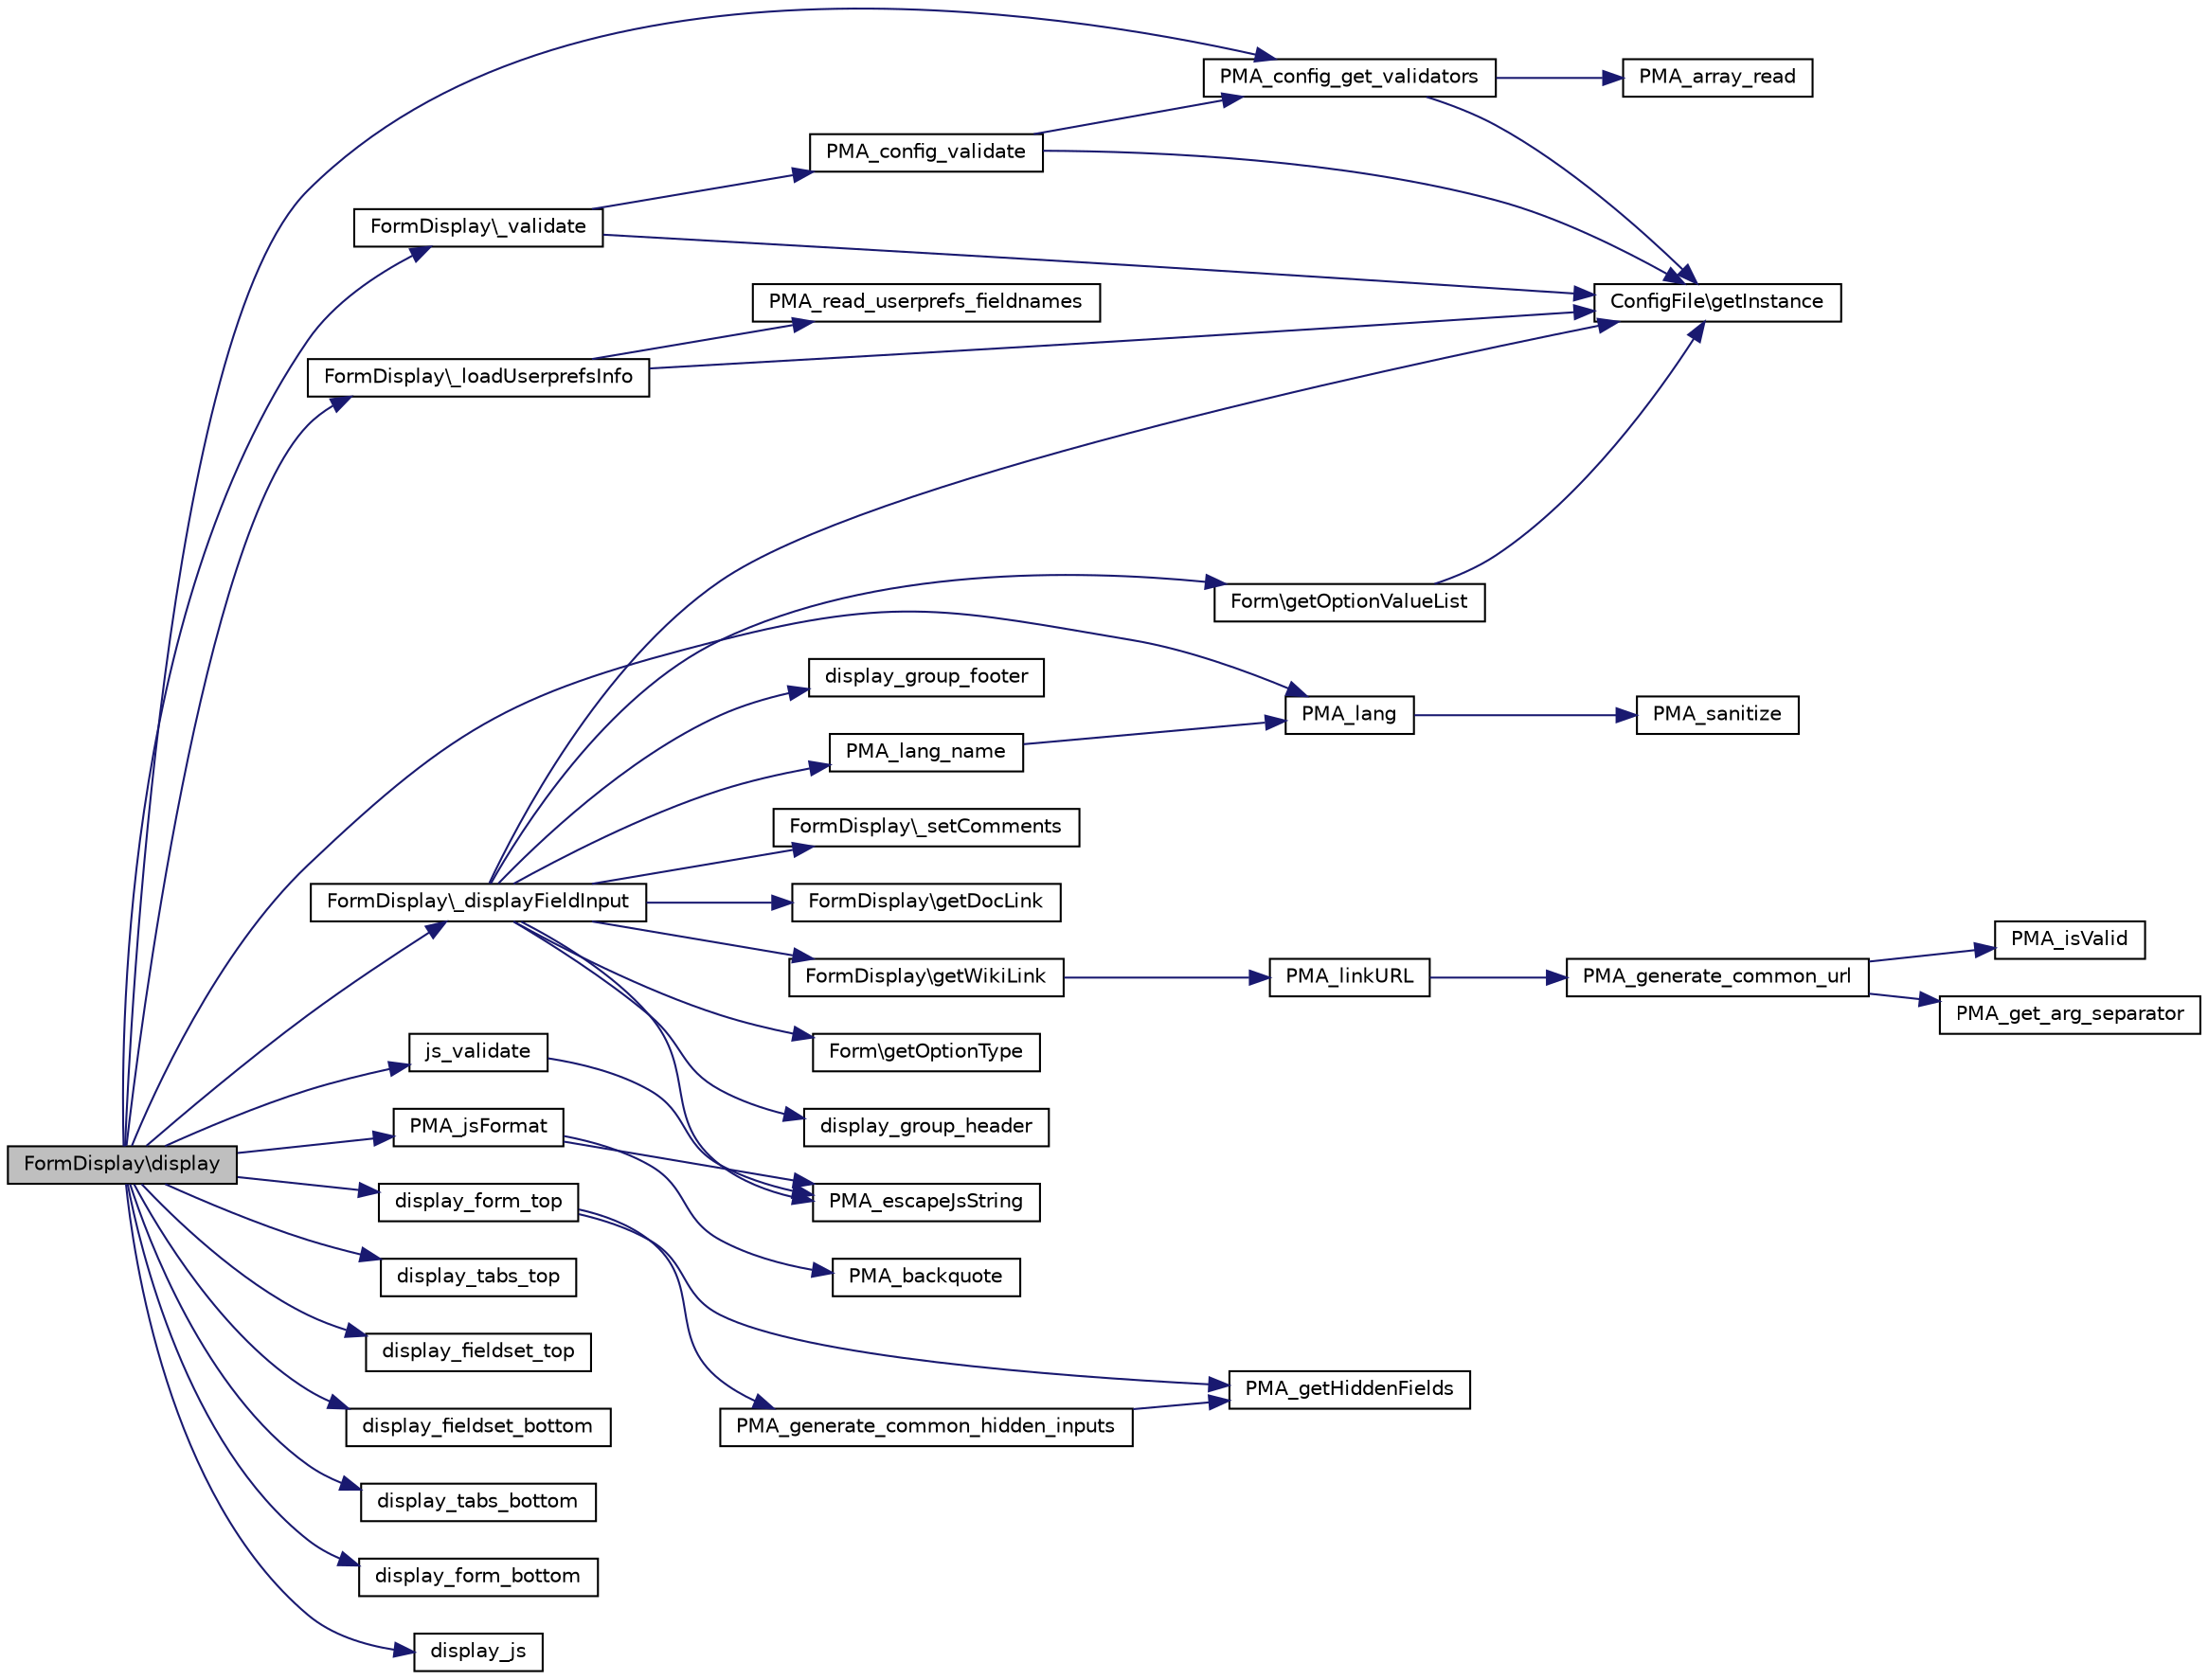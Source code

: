 digraph G
{
  edge [fontname="Helvetica",fontsize="10",labelfontname="Helvetica",labelfontsize="10"];
  node [fontname="Helvetica",fontsize="10",shape=record];
  rankdir="LR";
  Node1 [label="FormDisplay\\display",height=0.2,width=0.4,color="black", fillcolor="grey75", style="filled" fontcolor="black"];
  Node1 -> Node2 [color="midnightblue",fontsize="10",style="solid",fontname="Helvetica"];
  Node2 [label="PMA_config_get_validators",height=0.2,width=0.4,color="black", fillcolor="white", style="filled",URL="$validate_8lib_8php.html#a78b7144d6c0b8f2e598772dc3106cd8b",tooltip="Returns validator list."];
  Node2 -> Node3 [color="midnightblue",fontsize="10",style="solid",fontname="Helvetica"];
  Node3 [label="ConfigFile\\getInstance",height=0.2,width=0.4,color="black", fillcolor="white", style="filled",URL="$classConfigFile.html#a764353fcb126bed951fe51293be6463e",tooltip="Returns class instance."];
  Node2 -> Node4 [color="midnightblue",fontsize="10",style="solid",fontname="Helvetica"];
  Node4 [label="PMA_array_read",height=0.2,width=0.4,color="black", fillcolor="white", style="filled",URL="$core_8lib_8php.html#ad849f510cb114dbba55cdf1da07f04a2",tooltip="Returns value of an element in $array given by $path."];
  Node1 -> Node5 [color="midnightblue",fontsize="10",style="solid",fontname="Helvetica"];
  Node5 [label="display_form_top",height=0.2,width=0.4,color="black", fillcolor="white", style="filled",URL="$FormDisplay_8tpl_8php.html#ad3d37747c291a9b9f9197eb485aed6c8",tooltip="Displays top part of the form."];
  Node5 -> Node6 [color="midnightblue",fontsize="10",style="solid",fontname="Helvetica"];
  Node6 [label="PMA_generate_common_hidden_inputs",height=0.2,width=0.4,color="black", fillcolor="white", style="filled",URL="$url__generating_8lib_8php.html#ad7326a27700edd06dee0217de194756b",tooltip="Generates text with hidden inputs."];
  Node6 -> Node7 [color="midnightblue",fontsize="10",style="solid",fontname="Helvetica"];
  Node7 [label="PMA_getHiddenFields",height=0.2,width=0.4,color="black", fillcolor="white", style="filled",URL="$url__generating_8lib_8php.html#a0db4559ded20b6cc869d37e4d5cc7dad",tooltip="create hidden form fields from array with name =&gt; value"];
  Node5 -> Node7 [color="midnightblue",fontsize="10",style="solid",fontname="Helvetica"];
  Node1 -> Node8 [color="midnightblue",fontsize="10",style="solid",fontname="Helvetica"];
  Node8 [label="PMA_lang",height=0.2,width=0.4,color="black", fillcolor="white", style="filled",URL="$config__functions_8lib_8php.html#ae8ad142244b34b6ca9cacb76cd5a65ed",tooltip="Returns sanitized language string, taking into account our special codes for formatting."];
  Node8 -> Node9 [color="midnightblue",fontsize="10",style="solid",fontname="Helvetica"];
  Node9 [label="PMA_sanitize",height=0.2,width=0.4,color="black", fillcolor="white", style="filled",URL="$sanitizing_8lib_8php.html#ac0444f97c4d50f0e109dc0ec5d86b665",tooltip="Sanitizes $message, taking into account our special codes for formatting."];
  Node1 -> Node10 [color="midnightblue",fontsize="10",style="solid",fontname="Helvetica"];
  Node10 [label="display_tabs_top",height=0.2,width=0.4,color="black", fillcolor="white", style="filled",URL="$FormDisplay_8tpl_8php.html#a1328ad8df65ec689b41e4beba172b9a9",tooltip="Displays form tabs which are given by an array indexed by fieldset id (display_fieldset_top), with values being tab titles."];
  Node1 -> Node11 [color="midnightblue",fontsize="10",style="solid",fontname="Helvetica"];
  Node11 [label="FormDisplay\\_validate",height=0.2,width=0.4,color="black", fillcolor="white", style="filled",URL="$classFormDisplay.html#a5fe9d9f724f8484d130f3bc99e7bbe1e",tooltip="Runs validation for all registered forms."];
  Node11 -> Node3 [color="midnightblue",fontsize="10",style="solid",fontname="Helvetica"];
  Node11 -> Node12 [color="midnightblue",fontsize="10",style="solid",fontname="Helvetica"];
  Node12 [label="PMA_config_validate",height=0.2,width=0.4,color="black", fillcolor="white", style="filled",URL="$validate_8lib_8php.html#ac78631af62ebeef9234227d88b79d1b0",tooltip="Runs validation $validator_id on values $values and returns error list."];
  Node12 -> Node2 [color="midnightblue",fontsize="10",style="solid",fontname="Helvetica"];
  Node12 -> Node3 [color="midnightblue",fontsize="10",style="solid",fontname="Helvetica"];
  Node1 -> Node13 [color="midnightblue",fontsize="10",style="solid",fontname="Helvetica"];
  Node13 [label="FormDisplay\\_loadUserprefsInfo",height=0.2,width=0.4,color="black", fillcolor="white", style="filled",URL="$classFormDisplay.html#a312c226828d87605bd5a827d4d1640b5",tooltip="Fills out userprefs_keys and userprefs_disallow."];
  Node13 -> Node14 [color="midnightblue",fontsize="10",style="solid",fontname="Helvetica"];
  Node14 [label="PMA_read_userprefs_fieldnames",height=0.2,width=0.4,color="black", fillcolor="white", style="filled",URL="$user__preferences_8lib_8php.html#aee29871f045a2bde5fbf5412871491f1",tooltip="Reads user preferences field names."];
  Node13 -> Node3 [color="midnightblue",fontsize="10",style="solid",fontname="Helvetica"];
  Node1 -> Node15 [color="midnightblue",fontsize="10",style="solid",fontname="Helvetica"];
  Node15 [label="display_fieldset_top",height=0.2,width=0.4,color="black", fillcolor="white", style="filled",URL="$FormDisplay_8tpl_8php.html#ae456c40347d36a13ee00c92f0b4e81f4",tooltip="Displays top part of a fieldset."];
  Node1 -> Node16 [color="midnightblue",fontsize="10",style="solid",fontname="Helvetica"];
  Node16 [label="FormDisplay\\_displayFieldInput",height=0.2,width=0.4,color="black", fillcolor="white", style="filled",URL="$classFormDisplay.html#a1b96d0630084b158c5d3b4f40c0647d8",tooltip="Prepares data for input field display and outputs HTML code."];
  Node16 -> Node17 [color="midnightblue",fontsize="10",style="solid",fontname="Helvetica"];
  Node17 [label="PMA_lang_name",height=0.2,width=0.4,color="black", fillcolor="white", style="filled",URL="$config__functions_8lib_8php.html#abb92ee2d7974f0a9e51659617aac21f2",tooltip="Returns translated field name/description or comment."];
  Node17 -> Node8 [color="midnightblue",fontsize="10",style="solid",fontname="Helvetica"];
  Node16 -> Node3 [color="midnightblue",fontsize="10",style="solid",fontname="Helvetica"];
  Node16 -> Node18 [color="midnightblue",fontsize="10",style="solid",fontname="Helvetica"];
  Node18 [label="FormDisplay\\getDocLink",height=0.2,width=0.4,color="black", fillcolor="white", style="filled",URL="$classFormDisplay.html#a98ccf8dc554d277f60d1a22366b7d959",tooltip="Returns link to documentation."];
  Node16 -> Node19 [color="midnightblue",fontsize="10",style="solid",fontname="Helvetica"];
  Node19 [label="FormDisplay\\getWikiLink",height=0.2,width=0.4,color="black", fillcolor="white", style="filled",URL="$classFormDisplay.html#a55bb39fb6943edec8bc00213024b6c51",tooltip="Returns link to wiki."];
  Node19 -> Node20 [color="midnightblue",fontsize="10",style="solid",fontname="Helvetica"];
  Node20 [label="PMA_linkURL",height=0.2,width=0.4,color="black", fillcolor="white", style="filled",URL="$core_8lib_8php.html#a9bbc563e958307413cd9a83f70ff2590",tooltip="Returns link to (possibly) external site using defined redirector."];
  Node20 -> Node21 [color="midnightblue",fontsize="10",style="solid",fontname="Helvetica"];
  Node21 [label="PMA_generate_common_url",height=0.2,width=0.4,color="black", fillcolor="white", style="filled",URL="$url__generating_8lib_8php.html#ad5c0cfef7cb600a158a1ef5fa321a094",tooltip="Generates text with URL parameters."];
  Node21 -> Node22 [color="midnightblue",fontsize="10",style="solid",fontname="Helvetica"];
  Node22 [label="PMA_isValid",height=0.2,width=0.4,color="black", fillcolor="white", style="filled",URL="$core_8lib_8php.html#a1b8fd01cdfbdfaac35e692fcdaaad700",tooltip="checks given $var against $type or $compare"];
  Node21 -> Node23 [color="midnightblue",fontsize="10",style="solid",fontname="Helvetica"];
  Node23 [label="PMA_get_arg_separator",height=0.2,width=0.4,color="black", fillcolor="white", style="filled",URL="$url__generating_8lib_8php.html#a4ba0b6653c22a19615683ab743c1b4e1",tooltip="Returns url separator."];
  Node16 -> Node24 [color="midnightblue",fontsize="10",style="solid",fontname="Helvetica"];
  Node24 [label="Form\\getOptionType",height=0.2,width=0.4,color="black", fillcolor="white", style="filled",URL="$classForm.html#a09bdd7efd1a5e951725e984bd2376392",tooltip="Returns type of given option."];
  Node16 -> Node25 [color="midnightblue",fontsize="10",style="solid",fontname="Helvetica"];
  Node25 [label="Form\\getOptionValueList",height=0.2,width=0.4,color="black", fillcolor="white", style="filled",URL="$classForm.html#a695ae60fa5b4c6c8a958846de8443b25",tooltip="Returns allowed values for select fields."];
  Node25 -> Node3 [color="midnightblue",fontsize="10",style="solid",fontname="Helvetica"];
  Node16 -> Node26 [color="midnightblue",fontsize="10",style="solid",fontname="Helvetica"];
  Node26 [label="display_group_header",height=0.2,width=0.4,color="black", fillcolor="white", style="filled",URL="$FormDisplay_8tpl_8php.html#abbc46dd6ec73c164302c9a8d5ab16214",tooltip="Display group header."];
  Node16 -> Node27 [color="midnightblue",fontsize="10",style="solid",fontname="Helvetica"];
  Node27 [label="display_group_footer",height=0.2,width=0.4,color="black", fillcolor="white", style="filled",URL="$FormDisplay_8tpl_8php.html#a4dc06b0fed352be92e5a3166e04de3f0",tooltip="Display group footer."];
  Node16 -> Node28 [color="midnightblue",fontsize="10",style="solid",fontname="Helvetica"];
  Node28 [label="FormDisplay\\_setComments",height=0.2,width=0.4,color="black", fillcolor="white", style="filled",URL="$classFormDisplay.html#a5e51ebf2207a67b54bd575b1780ac7d3",tooltip="Sets field comments and warnings based on current environment."];
  Node16 -> Node29 [color="midnightblue",fontsize="10",style="solid",fontname="Helvetica"];
  Node29 [label="PMA_escapeJsString",height=0.2,width=0.4,color="black", fillcolor="white", style="filled",URL="$js__escape_8lib_8php.html#a31d2bbc7cf239a64153dd958670f9ac7",tooltip="escapes a string to be inserted as string a JavaScript block enclosed by &lt;![CDATA[ ..."];
  Node1 -> Node30 [color="midnightblue",fontsize="10",style="solid",fontname="Helvetica"];
  Node30 [label="js_validate",height=0.2,width=0.4,color="black", fillcolor="white", style="filled",URL="$FormDisplay_8tpl_8php.html#ac05cac991b804a12fb20fcf61d626729",tooltip="Appends JS validation code to $js_array."];
  Node30 -> Node29 [color="midnightblue",fontsize="10",style="solid",fontname="Helvetica"];
  Node1 -> Node31 [color="midnightblue",fontsize="10",style="solid",fontname="Helvetica"];
  Node31 [label="display_fieldset_bottom",height=0.2,width=0.4,color="black", fillcolor="white", style="filled",URL="$FormDisplay_8tpl_8php.html#a5c082923bc679db3fb868e5c3c923fcb",tooltip="Displays bottom part of a fieldset."];
  Node1 -> Node32 [color="midnightblue",fontsize="10",style="solid",fontname="Helvetica"];
  Node32 [label="display_tabs_bottom",height=0.2,width=0.4,color="black", fillcolor="white", style="filled",URL="$FormDisplay_8tpl_8php.html#a382beb8c236717c5625bbad3050d89c4",tooltip="Closes form tabs."];
  Node1 -> Node33 [color="midnightblue",fontsize="10",style="solid",fontname="Helvetica"];
  Node33 [label="display_form_bottom",height=0.2,width=0.4,color="black", fillcolor="white", style="filled",URL="$FormDisplay_8tpl_8php.html#a5fb915ffb3a592c872bbc070587696c7",tooltip="Displays bottom part of the form."];
  Node1 -> Node34 [color="midnightblue",fontsize="10",style="solid",fontname="Helvetica"];
  Node34 [label="PMA_jsFormat",height=0.2,width=0.4,color="black", fillcolor="white", style="filled",URL="$js__escape_8lib_8php.html#adefa5e0c287e2534fb2d5a518cebc968",tooltip="Format a string so it can be a string inside JavaScript code inside an eventhandler (onclick..."];
  Node34 -> Node29 [color="midnightblue",fontsize="10",style="solid",fontname="Helvetica"];
  Node34 -> Node35 [color="midnightblue",fontsize="10",style="solid",fontname="Helvetica"];
  Node35 [label="PMA_backquote",height=0.2,width=0.4,color="black", fillcolor="white", style="filled",URL="$common_8lib_8php.html#a81c4628f679a153bb4475c5ee2ae49ec",tooltip="Adds backquotes on both sides of a database, table or field name."];
  Node1 -> Node36 [color="midnightblue",fontsize="10",style="solid",fontname="Helvetica"];
  Node36 [label="display_js",height=0.2,width=0.4,color="black", fillcolor="white", style="filled",URL="$FormDisplay_8tpl_8php.html#a67ccbb36570b410992034e5334c560a6",tooltip="Displays JavaScript code."];
}
